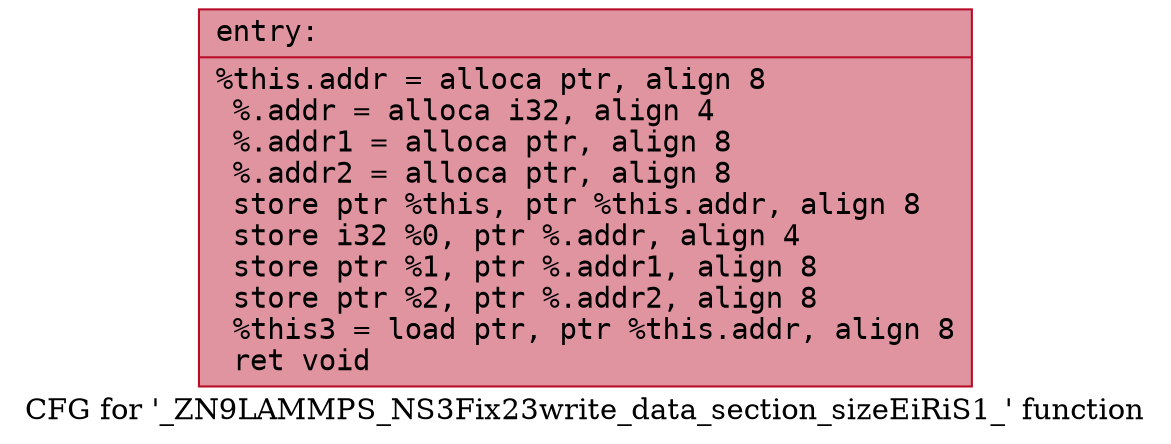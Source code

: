 digraph "CFG for '_ZN9LAMMPS_NS3Fix23write_data_section_sizeEiRiS1_' function" {
	label="CFG for '_ZN9LAMMPS_NS3Fix23write_data_section_sizeEiRiS1_' function";

	Node0x560f40cb6ec0 [shape=record,color="#b70d28ff", style=filled, fillcolor="#b70d2870" fontname="Courier",label="{entry:\l|  %this.addr = alloca ptr, align 8\l  %.addr = alloca i32, align 4\l  %.addr1 = alloca ptr, align 8\l  %.addr2 = alloca ptr, align 8\l  store ptr %this, ptr %this.addr, align 8\l  store i32 %0, ptr %.addr, align 4\l  store ptr %1, ptr %.addr1, align 8\l  store ptr %2, ptr %.addr2, align 8\l  %this3 = load ptr, ptr %this.addr, align 8\l  ret void\l}"];
}
